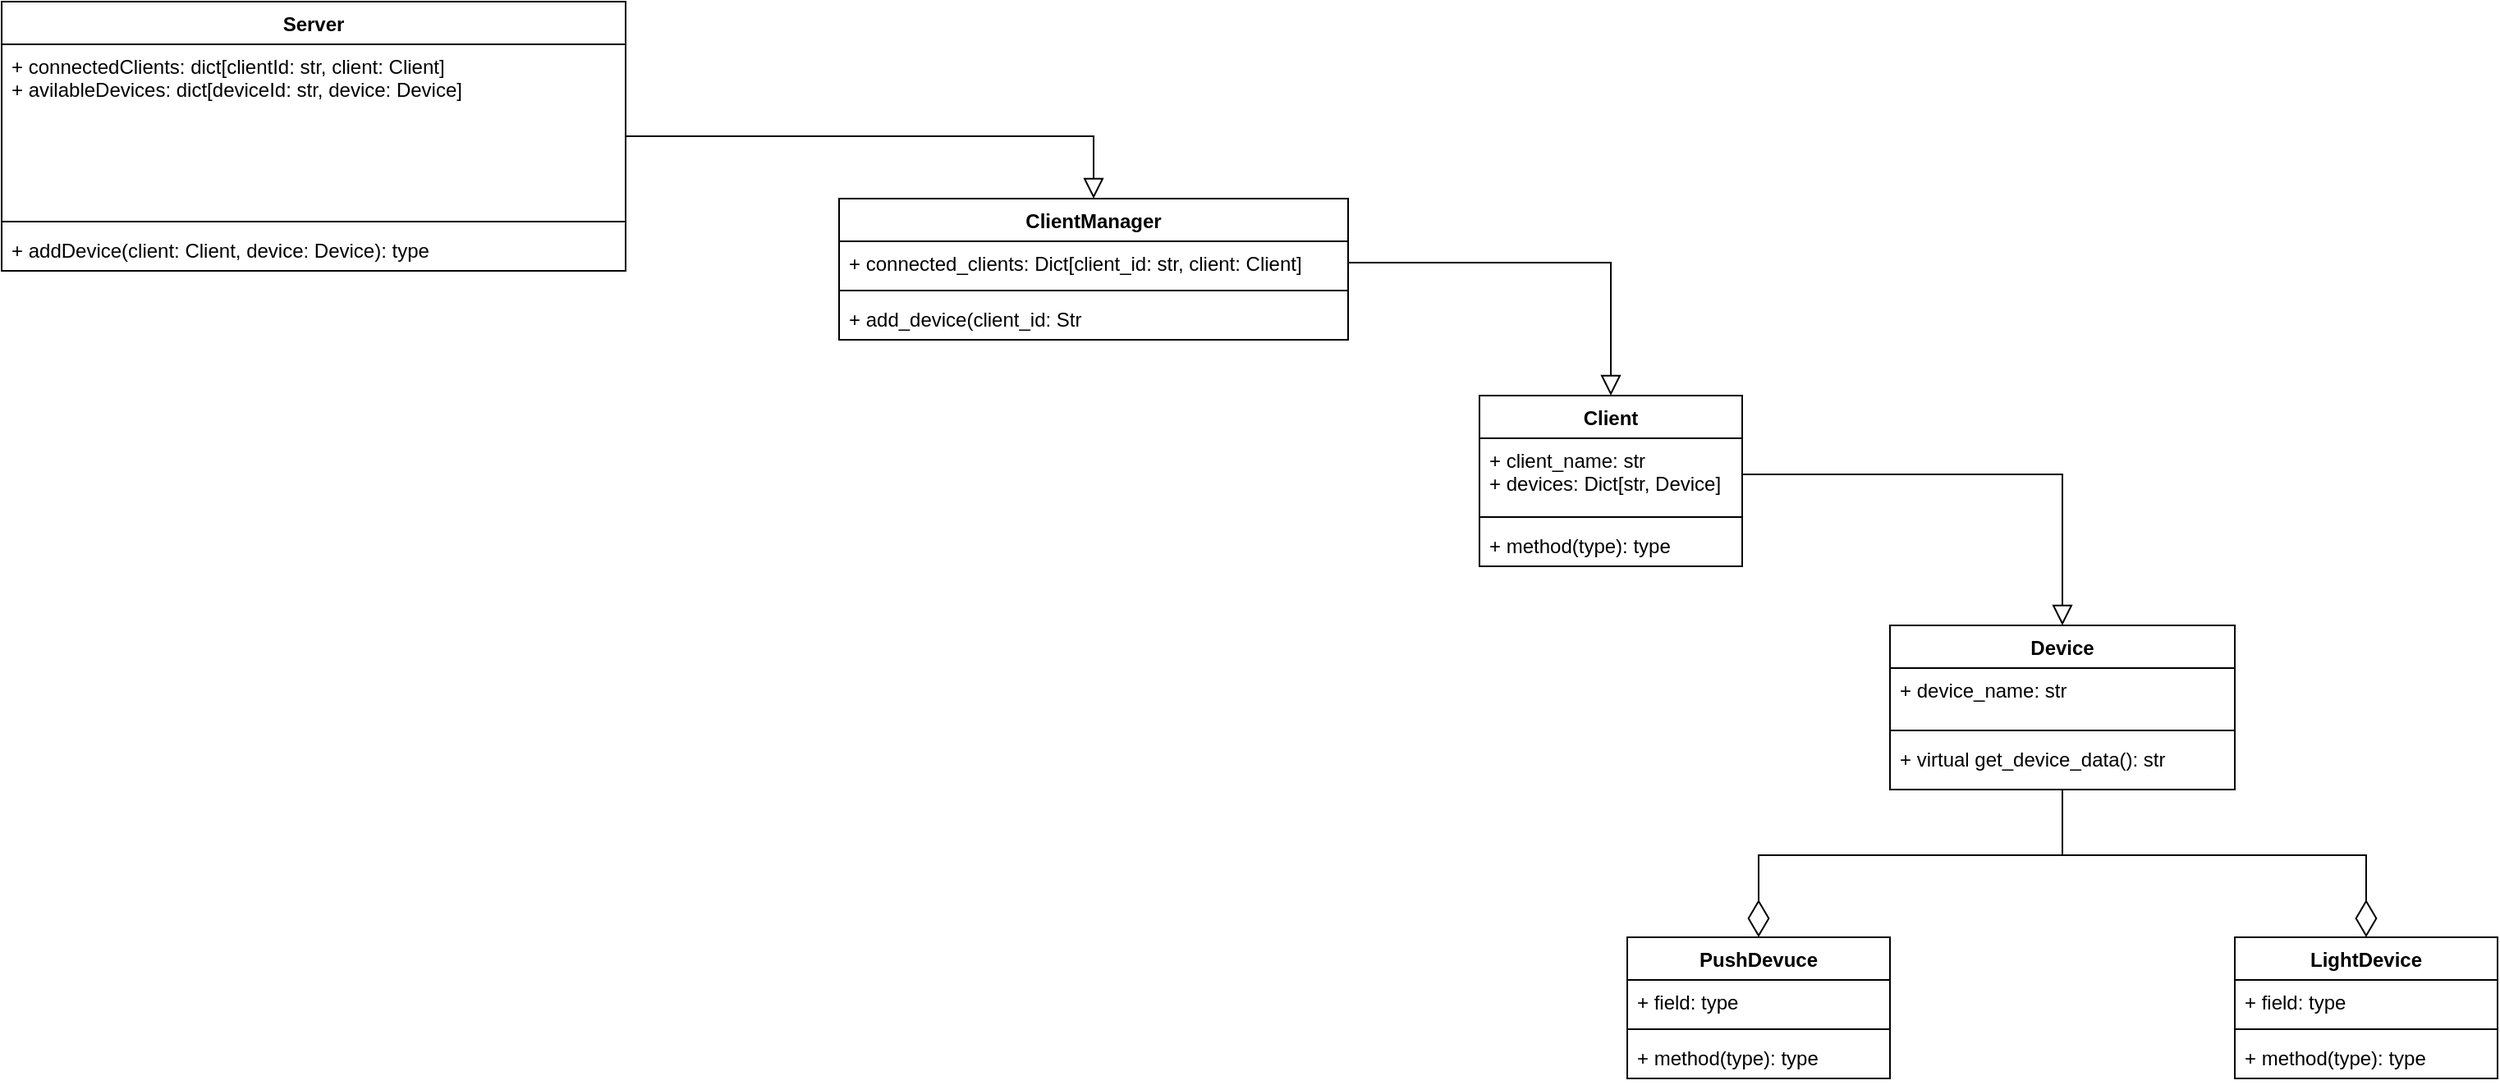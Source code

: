 <mxfile version="20.6.1" type="github">
  <diagram id="C5RBs43oDa-KdzZeNtuy" name="Page-1">
    <mxGraphModel dx="2125" dy="1930" grid="1" gridSize="10" guides="1" tooltips="1" connect="1" arrows="1" fold="1" page="1" pageScale="1" pageWidth="827" pageHeight="1169" math="0" shadow="0">
      <root>
        <mxCell id="WIyWlLk6GJQsqaUBKTNV-0" />
        <mxCell id="WIyWlLk6GJQsqaUBKTNV-1" parent="WIyWlLk6GJQsqaUBKTNV-0" />
        <mxCell id="hVdAlqfwy3-rb3Vmg-3X-18" style="edgeStyle=orthogonalEdgeStyle;rounded=0;orthogonalLoop=1;jettySize=auto;html=1;entryX=0.5;entryY=0;entryDx=0;entryDy=0;endArrow=block;endFill=0;endSize=10;" edge="1" parent="WIyWlLk6GJQsqaUBKTNV-1" source="HT5hTXt2VZVf2EEvOPUg-1" target="hVdAlqfwy3-rb3Vmg-3X-13">
          <mxGeometry relative="1" as="geometry" />
        </mxCell>
        <mxCell id="HT5hTXt2VZVf2EEvOPUg-1" value="Server" style="swimlane;fontStyle=1;align=center;verticalAlign=top;childLayout=stackLayout;horizontal=1;startSize=26;horizontalStack=0;resizeParent=1;resizeParentMax=0;resizeLast=0;collapsible=1;marginBottom=0;" parent="WIyWlLk6GJQsqaUBKTNV-1" vertex="1">
          <mxGeometry x="-810" y="-20" width="380" height="164" as="geometry" />
        </mxCell>
        <mxCell id="HT5hTXt2VZVf2EEvOPUg-2" value="+ connectedClients: dict[clientId: str, client: Client]&#xa;+ avilableDevices: dict[deviceId: str, device: Device]" style="text;strokeColor=none;fillColor=none;align=left;verticalAlign=top;spacingLeft=4;spacingRight=4;overflow=hidden;rotatable=0;points=[[0,0.5],[1,0.5]];portConstraint=eastwest;" parent="HT5hTXt2VZVf2EEvOPUg-1" vertex="1">
          <mxGeometry y="26" width="380" height="104" as="geometry" />
        </mxCell>
        <mxCell id="HT5hTXt2VZVf2EEvOPUg-3" value="" style="line;strokeWidth=1;fillColor=none;align=left;verticalAlign=middle;spacingTop=-1;spacingLeft=3;spacingRight=3;rotatable=0;labelPosition=right;points=[];portConstraint=eastwest;strokeColor=inherit;" parent="HT5hTXt2VZVf2EEvOPUg-1" vertex="1">
          <mxGeometry y="130" width="380" height="8" as="geometry" />
        </mxCell>
        <mxCell id="HT5hTXt2VZVf2EEvOPUg-4" value="+ addDevice(client: Client, device: Device): type" style="text;strokeColor=none;fillColor=none;align=left;verticalAlign=top;spacingLeft=4;spacingRight=4;overflow=hidden;rotatable=0;points=[[0,0.5],[1,0.5]];portConstraint=eastwest;" parent="HT5hTXt2VZVf2EEvOPUg-1" vertex="1">
          <mxGeometry y="138" width="380" height="26" as="geometry" />
        </mxCell>
        <mxCell id="hVdAlqfwy3-rb3Vmg-3X-8" style="edgeStyle=orthogonalEdgeStyle;rounded=0;orthogonalLoop=1;jettySize=auto;html=1;endArrow=diamondThin;endFill=0;endSize=20;" edge="1" parent="WIyWlLk6GJQsqaUBKTNV-1" source="HT5hTXt2VZVf2EEvOPUg-5" target="hVdAlqfwy3-rb3Vmg-3X-0">
          <mxGeometry relative="1" as="geometry" />
        </mxCell>
        <mxCell id="hVdAlqfwy3-rb3Vmg-3X-10" style="edgeStyle=orthogonalEdgeStyle;rounded=0;orthogonalLoop=1;jettySize=auto;html=1;entryX=0.5;entryY=0;entryDx=0;entryDy=0;endArrow=diamondThin;endFill=0;endSize=20;" edge="1" parent="WIyWlLk6GJQsqaUBKTNV-1" source="HT5hTXt2VZVf2EEvOPUg-5" target="hVdAlqfwy3-rb3Vmg-3X-4">
          <mxGeometry relative="1" as="geometry" />
        </mxCell>
        <mxCell id="HT5hTXt2VZVf2EEvOPUg-5" value="Device" style="swimlane;fontStyle=1;align=center;verticalAlign=top;childLayout=stackLayout;horizontal=1;startSize=26;horizontalStack=0;resizeParent=1;resizeParentMax=0;resizeLast=0;collapsible=1;marginBottom=0;" parent="WIyWlLk6GJQsqaUBKTNV-1" vertex="1">
          <mxGeometry x="340" y="360" width="210" height="100" as="geometry" />
        </mxCell>
        <mxCell id="HT5hTXt2VZVf2EEvOPUg-6" value="+ device_name: str" style="text;strokeColor=none;fillColor=none;align=left;verticalAlign=top;spacingLeft=4;spacingRight=4;overflow=hidden;rotatable=0;points=[[0,0.5],[1,0.5]];portConstraint=eastwest;" parent="HT5hTXt2VZVf2EEvOPUg-5" vertex="1">
          <mxGeometry y="26" width="210" height="34" as="geometry" />
        </mxCell>
        <mxCell id="HT5hTXt2VZVf2EEvOPUg-7" value="" style="line;strokeWidth=1;fillColor=none;align=left;verticalAlign=middle;spacingTop=-1;spacingLeft=3;spacingRight=3;rotatable=0;labelPosition=right;points=[];portConstraint=eastwest;strokeColor=inherit;" parent="HT5hTXt2VZVf2EEvOPUg-5" vertex="1">
          <mxGeometry y="60" width="210" height="8" as="geometry" />
        </mxCell>
        <mxCell id="HT5hTXt2VZVf2EEvOPUg-8" value="+ virtual get_device_data(): str" style="text;strokeColor=none;fillColor=none;align=left;verticalAlign=top;spacingLeft=4;spacingRight=4;overflow=hidden;rotatable=0;points=[[0,0.5],[1,0.5]];portConstraint=eastwest;" parent="HT5hTXt2VZVf2EEvOPUg-5" vertex="1">
          <mxGeometry y="68" width="210" height="32" as="geometry" />
        </mxCell>
        <mxCell id="HT5hTXt2VZVf2EEvOPUg-9" value="Client" style="swimlane;fontStyle=1;align=center;verticalAlign=top;childLayout=stackLayout;horizontal=1;startSize=26;horizontalStack=0;resizeParent=1;resizeParentMax=0;resizeLast=0;collapsible=1;marginBottom=0;" parent="WIyWlLk6GJQsqaUBKTNV-1" vertex="1">
          <mxGeometry x="90" y="220" width="160" height="104" as="geometry" />
        </mxCell>
        <mxCell id="HT5hTXt2VZVf2EEvOPUg-10" value="+ client_name: str&#xa;+ devices: Dict[str, Device]" style="text;strokeColor=none;fillColor=none;align=left;verticalAlign=top;spacingLeft=4;spacingRight=4;overflow=hidden;rotatable=0;points=[[0,0.5],[1,0.5]];portConstraint=eastwest;" parent="HT5hTXt2VZVf2EEvOPUg-9" vertex="1">
          <mxGeometry y="26" width="160" height="44" as="geometry" />
        </mxCell>
        <mxCell id="HT5hTXt2VZVf2EEvOPUg-11" value="" style="line;strokeWidth=1;fillColor=none;align=left;verticalAlign=middle;spacingTop=-1;spacingLeft=3;spacingRight=3;rotatable=0;labelPosition=right;points=[];portConstraint=eastwest;strokeColor=inherit;" parent="HT5hTXt2VZVf2EEvOPUg-9" vertex="1">
          <mxGeometry y="70" width="160" height="8" as="geometry" />
        </mxCell>
        <mxCell id="HT5hTXt2VZVf2EEvOPUg-12" value="+ method(type): type" style="text;strokeColor=none;fillColor=none;align=left;verticalAlign=top;spacingLeft=4;spacingRight=4;overflow=hidden;rotatable=0;points=[[0,0.5],[1,0.5]];portConstraint=eastwest;" parent="HT5hTXt2VZVf2EEvOPUg-9" vertex="1">
          <mxGeometry y="78" width="160" height="26" as="geometry" />
        </mxCell>
        <mxCell id="hVdAlqfwy3-rb3Vmg-3X-0" value="LightDevice" style="swimlane;fontStyle=1;align=center;verticalAlign=top;childLayout=stackLayout;horizontal=1;startSize=26;horizontalStack=0;resizeParent=1;resizeParentMax=0;resizeLast=0;collapsible=1;marginBottom=0;" vertex="1" parent="WIyWlLk6GJQsqaUBKTNV-1">
          <mxGeometry x="550" y="550" width="160" height="86" as="geometry" />
        </mxCell>
        <mxCell id="hVdAlqfwy3-rb3Vmg-3X-1" value="+ field: type" style="text;strokeColor=none;fillColor=none;align=left;verticalAlign=top;spacingLeft=4;spacingRight=4;overflow=hidden;rotatable=0;points=[[0,0.5],[1,0.5]];portConstraint=eastwest;" vertex="1" parent="hVdAlqfwy3-rb3Vmg-3X-0">
          <mxGeometry y="26" width="160" height="26" as="geometry" />
        </mxCell>
        <mxCell id="hVdAlqfwy3-rb3Vmg-3X-2" value="" style="line;strokeWidth=1;fillColor=none;align=left;verticalAlign=middle;spacingTop=-1;spacingLeft=3;spacingRight=3;rotatable=0;labelPosition=right;points=[];portConstraint=eastwest;strokeColor=inherit;" vertex="1" parent="hVdAlqfwy3-rb3Vmg-3X-0">
          <mxGeometry y="52" width="160" height="8" as="geometry" />
        </mxCell>
        <mxCell id="hVdAlqfwy3-rb3Vmg-3X-3" value="+ method(type): type" style="text;strokeColor=none;fillColor=none;align=left;verticalAlign=top;spacingLeft=4;spacingRight=4;overflow=hidden;rotatable=0;points=[[0,0.5],[1,0.5]];portConstraint=eastwest;" vertex="1" parent="hVdAlqfwy3-rb3Vmg-3X-0">
          <mxGeometry y="60" width="160" height="26" as="geometry" />
        </mxCell>
        <mxCell id="hVdAlqfwy3-rb3Vmg-3X-4" value="PushDevuce" style="swimlane;fontStyle=1;align=center;verticalAlign=top;childLayout=stackLayout;horizontal=1;startSize=26;horizontalStack=0;resizeParent=1;resizeParentMax=0;resizeLast=0;collapsible=1;marginBottom=0;" vertex="1" parent="WIyWlLk6GJQsqaUBKTNV-1">
          <mxGeometry x="180" y="550" width="160" height="86" as="geometry" />
        </mxCell>
        <mxCell id="hVdAlqfwy3-rb3Vmg-3X-5" value="+ field: type" style="text;strokeColor=none;fillColor=none;align=left;verticalAlign=top;spacingLeft=4;spacingRight=4;overflow=hidden;rotatable=0;points=[[0,0.5],[1,0.5]];portConstraint=eastwest;" vertex="1" parent="hVdAlqfwy3-rb3Vmg-3X-4">
          <mxGeometry y="26" width="160" height="26" as="geometry" />
        </mxCell>
        <mxCell id="hVdAlqfwy3-rb3Vmg-3X-6" value="" style="line;strokeWidth=1;fillColor=none;align=left;verticalAlign=middle;spacingTop=-1;spacingLeft=3;spacingRight=3;rotatable=0;labelPosition=right;points=[];portConstraint=eastwest;strokeColor=inherit;" vertex="1" parent="hVdAlqfwy3-rb3Vmg-3X-4">
          <mxGeometry y="52" width="160" height="8" as="geometry" />
        </mxCell>
        <mxCell id="hVdAlqfwy3-rb3Vmg-3X-7" value="+ method(type): type" style="text;strokeColor=none;fillColor=none;align=left;verticalAlign=top;spacingLeft=4;spacingRight=4;overflow=hidden;rotatable=0;points=[[0,0.5],[1,0.5]];portConstraint=eastwest;" vertex="1" parent="hVdAlqfwy3-rb3Vmg-3X-4">
          <mxGeometry y="60" width="160" height="26" as="geometry" />
        </mxCell>
        <mxCell id="hVdAlqfwy3-rb3Vmg-3X-11" style="edgeStyle=orthogonalEdgeStyle;rounded=0;orthogonalLoop=1;jettySize=auto;html=1;exitX=1;exitY=0.5;exitDx=0;exitDy=0;entryX=0.5;entryY=0;entryDx=0;entryDy=0;endArrow=block;endFill=0;endSize=10;" edge="1" parent="WIyWlLk6GJQsqaUBKTNV-1" source="HT5hTXt2VZVf2EEvOPUg-10" target="HT5hTXt2VZVf2EEvOPUg-5">
          <mxGeometry relative="1" as="geometry" />
        </mxCell>
        <mxCell id="hVdAlqfwy3-rb3Vmg-3X-13" value="ClientManager" style="swimlane;fontStyle=1;align=center;verticalAlign=top;childLayout=stackLayout;horizontal=1;startSize=26;horizontalStack=0;resizeParent=1;resizeParentMax=0;resizeLast=0;collapsible=1;marginBottom=0;" vertex="1" parent="WIyWlLk6GJQsqaUBKTNV-1">
          <mxGeometry x="-300" y="100" width="310" height="86" as="geometry" />
        </mxCell>
        <mxCell id="hVdAlqfwy3-rb3Vmg-3X-14" value="+ connected_clients: Dict[client_id: str, client: Client]" style="text;strokeColor=none;fillColor=none;align=left;verticalAlign=top;spacingLeft=4;spacingRight=4;overflow=hidden;rotatable=0;points=[[0,0.5],[1,0.5]];portConstraint=eastwest;" vertex="1" parent="hVdAlqfwy3-rb3Vmg-3X-13">
          <mxGeometry y="26" width="310" height="26" as="geometry" />
        </mxCell>
        <mxCell id="hVdAlqfwy3-rb3Vmg-3X-15" value="" style="line;strokeWidth=1;fillColor=none;align=left;verticalAlign=middle;spacingTop=-1;spacingLeft=3;spacingRight=3;rotatable=0;labelPosition=right;points=[];portConstraint=eastwest;strokeColor=inherit;" vertex="1" parent="hVdAlqfwy3-rb3Vmg-3X-13">
          <mxGeometry y="52" width="310" height="8" as="geometry" />
        </mxCell>
        <mxCell id="hVdAlqfwy3-rb3Vmg-3X-16" value="+ add_device(client_id: Str" style="text;strokeColor=none;fillColor=none;align=left;verticalAlign=top;spacingLeft=4;spacingRight=4;overflow=hidden;rotatable=0;points=[[0,0.5],[1,0.5]];portConstraint=eastwest;" vertex="1" parent="hVdAlqfwy3-rb3Vmg-3X-13">
          <mxGeometry y="60" width="310" height="26" as="geometry" />
        </mxCell>
        <mxCell id="hVdAlqfwy3-rb3Vmg-3X-17" style="edgeStyle=orthogonalEdgeStyle;rounded=0;orthogonalLoop=1;jettySize=auto;html=1;entryX=0.5;entryY=0;entryDx=0;entryDy=0;endArrow=block;endFill=0;endSize=10;" edge="1" parent="WIyWlLk6GJQsqaUBKTNV-1" source="hVdAlqfwy3-rb3Vmg-3X-14" target="HT5hTXt2VZVf2EEvOPUg-9">
          <mxGeometry relative="1" as="geometry" />
        </mxCell>
      </root>
    </mxGraphModel>
  </diagram>
</mxfile>
